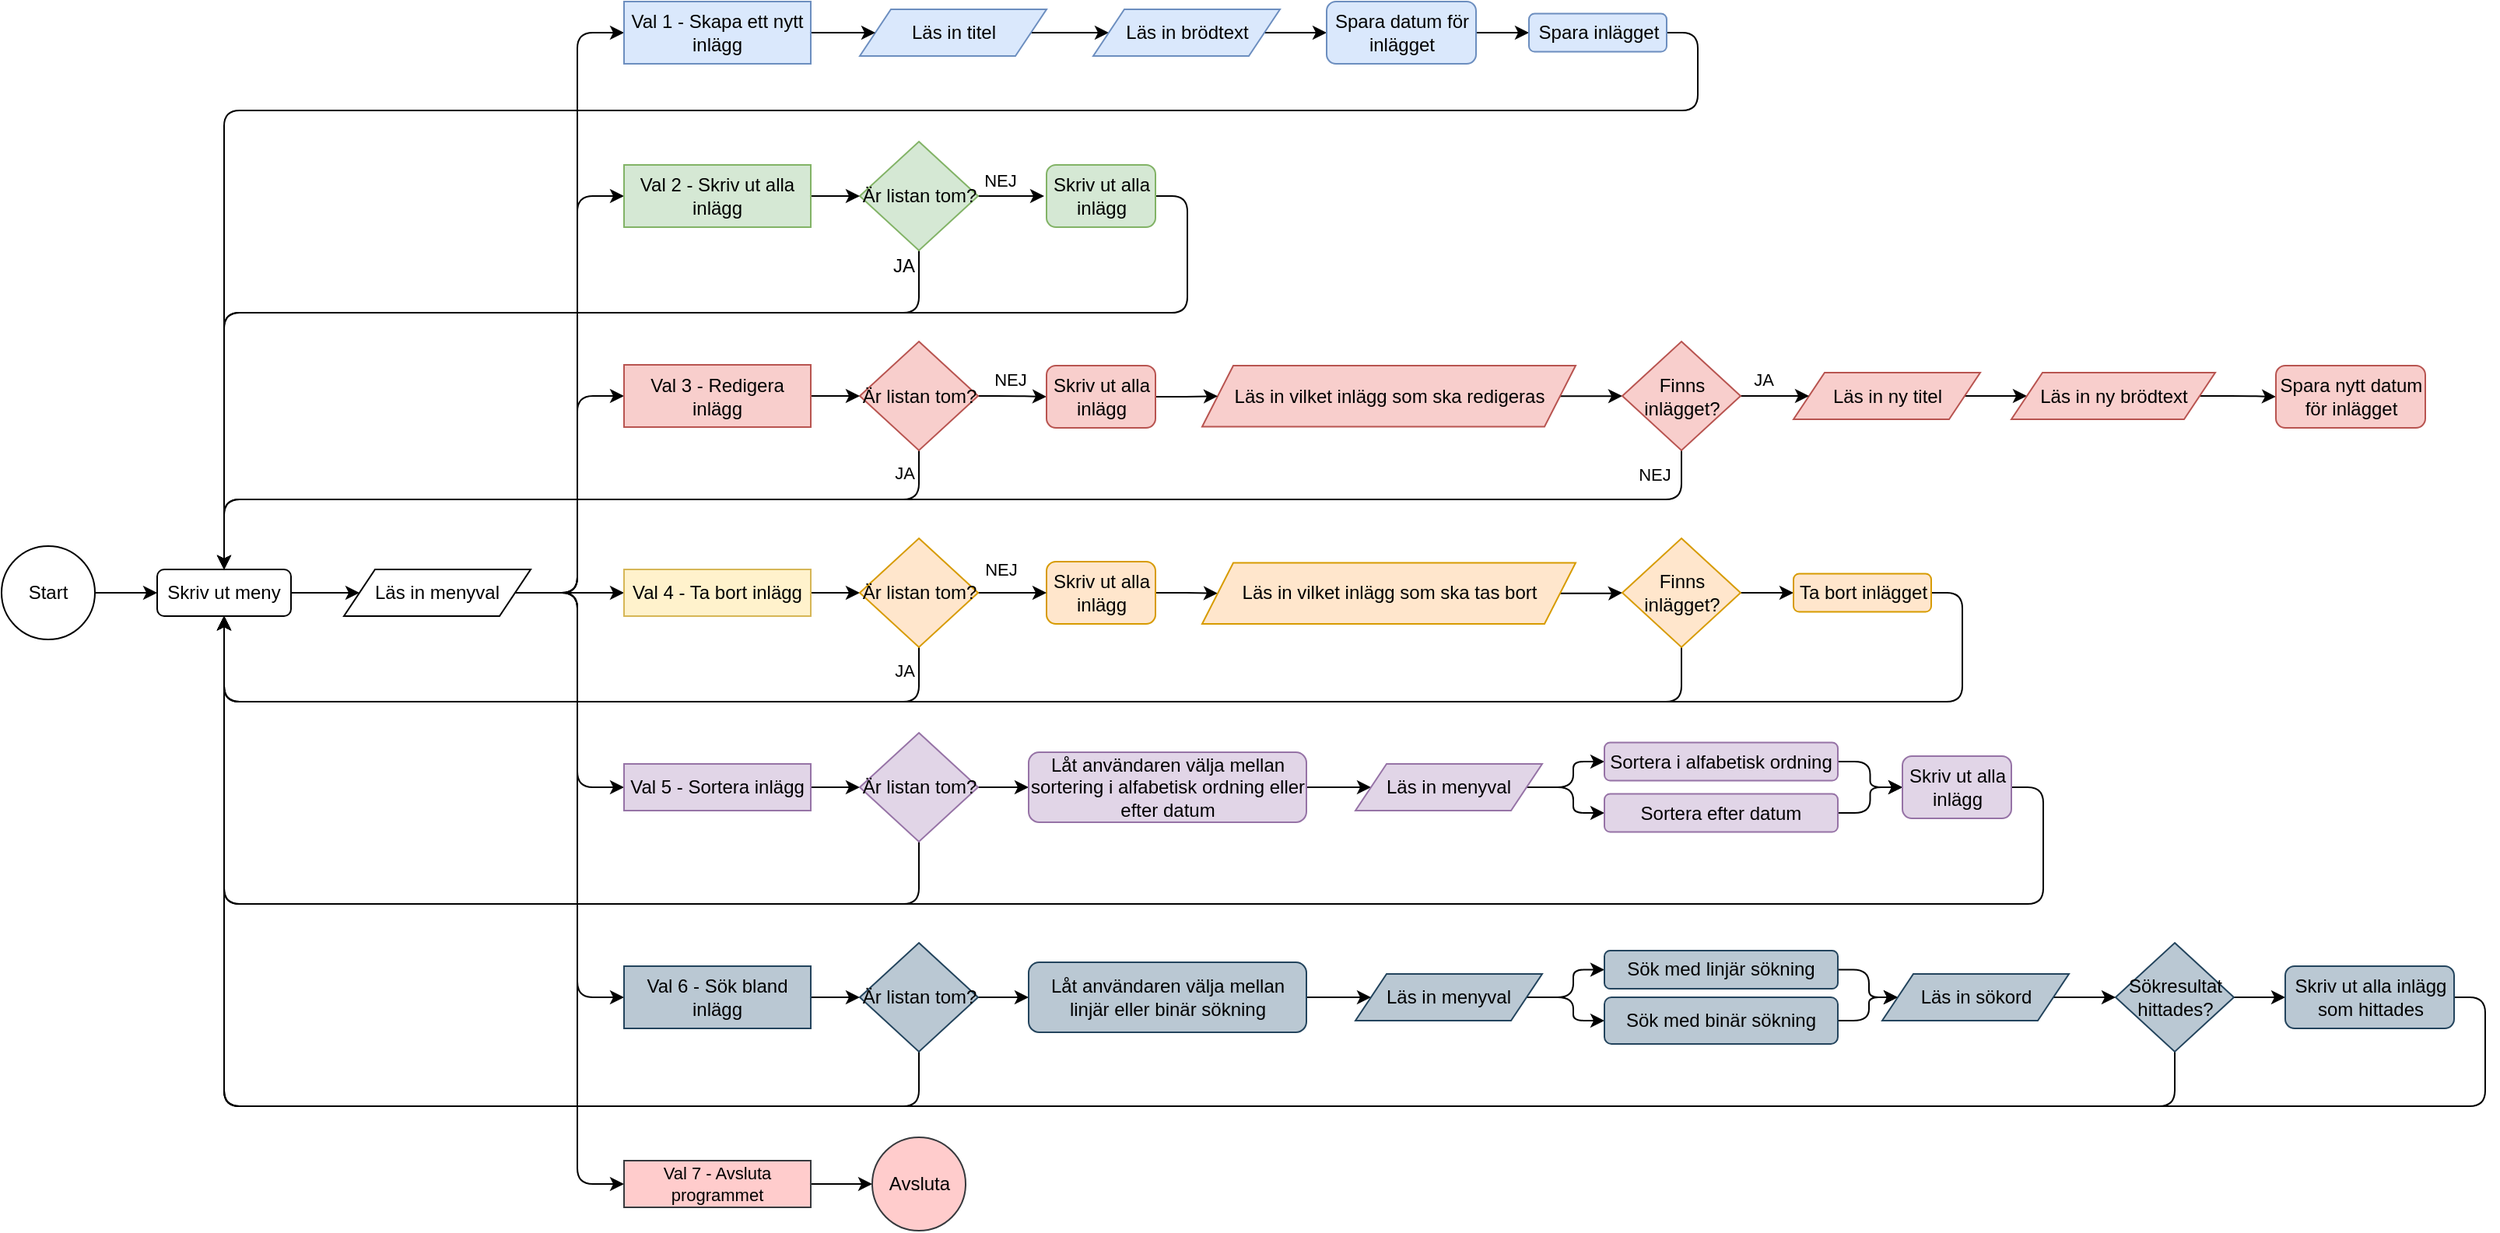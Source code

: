 <mxfile version="25.0.1">
  <diagram id="C5RBs43oDa-KdzZeNtuy" name="Page-1">
    <mxGraphModel dx="1567" dy="220" grid="1" gridSize="10" guides="1" tooltips="1" connect="1" arrows="1" fold="1" page="1" pageScale="1" pageWidth="1169" pageHeight="827" math="0" shadow="0">
      <root>
        <mxCell id="WIyWlLk6GJQsqaUBKTNV-0" />
        <mxCell id="WIyWlLk6GJQsqaUBKTNV-1" parent="WIyWlLk6GJQsqaUBKTNV-0" />
        <mxCell id="gozU1Z4TzMXtubI0LWsz-75" style="edgeStyle=orthogonalEdgeStyle;shape=connector;curved=0;rounded=1;orthogonalLoop=1;jettySize=auto;html=1;exitX=1;exitY=0.5;exitDx=0;exitDy=0;entryX=0;entryY=0.5;entryDx=0;entryDy=0;strokeColor=default;align=center;verticalAlign=middle;fontFamily=Helvetica;fontSize=11;fontColor=default;labelBackgroundColor=default;endArrow=classic;" edge="1" parent="WIyWlLk6GJQsqaUBKTNV-1" source="WIyWlLk6GJQsqaUBKTNV-3" target="gozU1Z4TzMXtubI0LWsz-2">
          <mxGeometry relative="1" as="geometry" />
        </mxCell>
        <mxCell id="WIyWlLk6GJQsqaUBKTNV-3" value="Skriv ut meny" style="rounded=1;whiteSpace=wrap;html=1;fontSize=12;glass=0;strokeWidth=1;shadow=0;" parent="WIyWlLk6GJQsqaUBKTNV-1" vertex="1">
          <mxGeometry x="-710" y="385" width="86" height="30" as="geometry" />
        </mxCell>
        <mxCell id="gozU1Z4TzMXtubI0LWsz-74" style="edgeStyle=orthogonalEdgeStyle;shape=connector;curved=0;rounded=1;orthogonalLoop=1;jettySize=auto;html=1;exitX=1;exitY=0.5;exitDx=0;exitDy=0;entryX=0;entryY=0.5;entryDx=0;entryDy=0;strokeColor=default;align=center;verticalAlign=middle;fontFamily=Helvetica;fontSize=11;fontColor=default;labelBackgroundColor=default;endArrow=classic;" edge="1" parent="WIyWlLk6GJQsqaUBKTNV-1" source="gozU1Z4TzMXtubI0LWsz-0" target="WIyWlLk6GJQsqaUBKTNV-3">
          <mxGeometry relative="1" as="geometry" />
        </mxCell>
        <mxCell id="gozU1Z4TzMXtubI0LWsz-0" value="Start" style="ellipse;whiteSpace=wrap;html=1;aspect=fixed;" vertex="1" parent="WIyWlLk6GJQsqaUBKTNV-1">
          <mxGeometry x="-810" y="370" width="60" height="60" as="geometry" />
        </mxCell>
        <mxCell id="gozU1Z4TzMXtubI0LWsz-177" style="edgeStyle=orthogonalEdgeStyle;shape=connector;curved=0;rounded=1;orthogonalLoop=1;jettySize=auto;html=1;exitX=1;exitY=0.5;exitDx=0;exitDy=0;entryX=0;entryY=0.5;entryDx=0;entryDy=0;strokeColor=default;align=center;verticalAlign=middle;fontFamily=Helvetica;fontSize=11;fontColor=default;labelBackgroundColor=default;endArrow=classic;" edge="1" parent="WIyWlLk6GJQsqaUBKTNV-1" source="gozU1Z4TzMXtubI0LWsz-2" target="gozU1Z4TzMXtubI0LWsz-118">
          <mxGeometry relative="1" as="geometry" />
        </mxCell>
        <mxCell id="gozU1Z4TzMXtubI0LWsz-178" style="edgeStyle=orthogonalEdgeStyle;shape=connector;curved=0;rounded=1;orthogonalLoop=1;jettySize=auto;html=1;exitX=1;exitY=0.5;exitDx=0;exitDy=0;entryX=0;entryY=0.5;entryDx=0;entryDy=0;strokeColor=default;align=center;verticalAlign=middle;fontFamily=Helvetica;fontSize=11;fontColor=default;labelBackgroundColor=default;endArrow=classic;" edge="1" parent="WIyWlLk6GJQsqaUBKTNV-1" source="gozU1Z4TzMXtubI0LWsz-2" target="gozU1Z4TzMXtubI0LWsz-123">
          <mxGeometry relative="1" as="geometry" />
        </mxCell>
        <mxCell id="gozU1Z4TzMXtubI0LWsz-179" style="edgeStyle=orthogonalEdgeStyle;shape=connector;curved=0;rounded=1;orthogonalLoop=1;jettySize=auto;html=1;exitX=1;exitY=0.5;exitDx=0;exitDy=0;entryX=0;entryY=0.5;entryDx=0;entryDy=0;strokeColor=default;align=center;verticalAlign=middle;fontFamily=Helvetica;fontSize=11;fontColor=default;labelBackgroundColor=default;endArrow=classic;" edge="1" parent="WIyWlLk6GJQsqaUBKTNV-1" source="gozU1Z4TzMXtubI0LWsz-2" target="gozU1Z4TzMXtubI0LWsz-128">
          <mxGeometry relative="1" as="geometry" />
        </mxCell>
        <mxCell id="gozU1Z4TzMXtubI0LWsz-180" style="edgeStyle=orthogonalEdgeStyle;shape=connector;curved=0;rounded=1;orthogonalLoop=1;jettySize=auto;html=1;exitX=1;exitY=0.5;exitDx=0;exitDy=0;entryX=0;entryY=0.5;entryDx=0;entryDy=0;strokeColor=default;align=center;verticalAlign=middle;fontFamily=Helvetica;fontSize=11;fontColor=default;labelBackgroundColor=default;endArrow=classic;" edge="1" parent="WIyWlLk6GJQsqaUBKTNV-1" source="gozU1Z4TzMXtubI0LWsz-2" target="gozU1Z4TzMXtubI0LWsz-147">
          <mxGeometry relative="1" as="geometry" />
        </mxCell>
        <mxCell id="gozU1Z4TzMXtubI0LWsz-181" style="edgeStyle=orthogonalEdgeStyle;shape=connector;curved=0;rounded=1;orthogonalLoop=1;jettySize=auto;html=1;exitX=1;exitY=0.5;exitDx=0;exitDy=0;entryX=0;entryY=0.5;entryDx=0;entryDy=0;strokeColor=default;align=center;verticalAlign=middle;fontFamily=Helvetica;fontSize=11;fontColor=default;labelBackgroundColor=default;endArrow=classic;" edge="1" parent="WIyWlLk6GJQsqaUBKTNV-1" source="gozU1Z4TzMXtubI0LWsz-2" target="gozU1Z4TzMXtubI0LWsz-157">
          <mxGeometry relative="1" as="geometry" />
        </mxCell>
        <mxCell id="gozU1Z4TzMXtubI0LWsz-182" style="edgeStyle=orthogonalEdgeStyle;shape=connector;curved=0;rounded=1;orthogonalLoop=1;jettySize=auto;html=1;exitX=1;exitY=0.5;exitDx=0;exitDy=0;entryX=0;entryY=0.5;entryDx=0;entryDy=0;strokeColor=default;align=center;verticalAlign=middle;fontFamily=Helvetica;fontSize=11;fontColor=default;labelBackgroundColor=default;endArrow=classic;" edge="1" parent="WIyWlLk6GJQsqaUBKTNV-1" source="gozU1Z4TzMXtubI0LWsz-2" target="gozU1Z4TzMXtubI0LWsz-164">
          <mxGeometry relative="1" as="geometry" />
        </mxCell>
        <mxCell id="gozU1Z4TzMXtubI0LWsz-183" style="edgeStyle=orthogonalEdgeStyle;shape=connector;curved=0;rounded=1;orthogonalLoop=1;jettySize=auto;html=1;exitX=1;exitY=0.5;exitDx=0;exitDy=0;entryX=0;entryY=0.5;entryDx=0;entryDy=0;strokeColor=default;align=center;verticalAlign=middle;fontFamily=Helvetica;fontSize=11;fontColor=default;labelBackgroundColor=default;endArrow=classic;" edge="1" parent="WIyWlLk6GJQsqaUBKTNV-1" source="gozU1Z4TzMXtubI0LWsz-2" target="gozU1Z4TzMXtubI0LWsz-175">
          <mxGeometry relative="1" as="geometry" />
        </mxCell>
        <mxCell id="gozU1Z4TzMXtubI0LWsz-2" value="Läs in menyval" style="shape=parallelogram;perimeter=parallelogramPerimeter;whiteSpace=wrap;html=1;fixedSize=1;" vertex="1" parent="WIyWlLk6GJQsqaUBKTNV-1">
          <mxGeometry x="-590" y="385" width="120" height="30" as="geometry" />
        </mxCell>
        <mxCell id="gozU1Z4TzMXtubI0LWsz-194" style="edgeStyle=orthogonalEdgeStyle;shape=connector;curved=0;rounded=1;orthogonalLoop=1;jettySize=auto;html=1;exitX=1;exitY=0.5;exitDx=0;exitDy=0;entryX=0.5;entryY=0;entryDx=0;entryDy=0;strokeColor=default;align=center;verticalAlign=middle;fontFamily=Helvetica;fontSize=11;fontColor=default;labelBackgroundColor=default;endArrow=classic;" edge="1" parent="WIyWlLk6GJQsqaUBKTNV-1" source="gozU1Z4TzMXtubI0LWsz-46" target="WIyWlLk6GJQsqaUBKTNV-3">
          <mxGeometry relative="1" as="geometry">
            <Array as="points">
              <mxPoint x="-48" y="145" />
              <mxPoint x="-48" y="220" />
              <mxPoint x="-667" y="220" />
            </Array>
          </mxGeometry>
        </mxCell>
        <mxCell id="gozU1Z4TzMXtubI0LWsz-46" value="Skriv ut alla inlägg" style="rounded=1;whiteSpace=wrap;html=1;fillColor=#d5e8d4;strokeColor=#82b366;" vertex="1" parent="WIyWlLk6GJQsqaUBKTNV-1">
          <mxGeometry x="-138.5" y="125" width="70" height="40" as="geometry" />
        </mxCell>
        <mxCell id="gozU1Z4TzMXtubI0LWsz-191" style="edgeStyle=orthogonalEdgeStyle;shape=connector;curved=0;rounded=1;orthogonalLoop=1;jettySize=auto;html=1;exitX=0.5;exitY=0;exitDx=0;exitDy=0;entryX=0.5;entryY=0;entryDx=0;entryDy=0;strokeColor=default;align=center;verticalAlign=middle;fontFamily=Helvetica;fontSize=11;fontColor=default;labelBackgroundColor=default;endArrow=classic;" edge="1" parent="WIyWlLk6GJQsqaUBKTNV-1" source="gozU1Z4TzMXtubI0LWsz-66" target="WIyWlLk6GJQsqaUBKTNV-3">
          <mxGeometry relative="1" as="geometry">
            <Array as="points">
              <mxPoint x="-220" y="220" />
              <mxPoint x="-667" y="220" />
            </Array>
          </mxGeometry>
        </mxCell>
        <mxCell id="gozU1Z4TzMXtubI0LWsz-193" style="edgeStyle=orthogonalEdgeStyle;shape=connector;curved=0;rounded=1;orthogonalLoop=1;jettySize=auto;html=1;exitX=1;exitY=0.5;exitDx=0;exitDy=0;strokeColor=default;align=center;verticalAlign=middle;fontFamily=Helvetica;fontSize=11;fontColor=default;labelBackgroundColor=default;endArrow=classic;" edge="1" parent="WIyWlLk6GJQsqaUBKTNV-1" source="gozU1Z4TzMXtubI0LWsz-66">
          <mxGeometry relative="1" as="geometry">
            <mxPoint x="-140" y="145" as="targetPoint" />
          </mxGeometry>
        </mxCell>
        <mxCell id="gozU1Z4TzMXtubI0LWsz-66" value="Är listan tom?" style="rhombus;whiteSpace=wrap;html=1;fillColor=#d5e8d4;strokeColor=#82b366;" vertex="1" parent="WIyWlLk6GJQsqaUBKTNV-1">
          <mxGeometry x="-258.5" y="110" width="76" height="70" as="geometry" />
        </mxCell>
        <mxCell id="gozU1Z4TzMXtubI0LWsz-185" style="edgeStyle=orthogonalEdgeStyle;shape=connector;curved=0;rounded=1;orthogonalLoop=1;jettySize=auto;html=1;exitX=1;exitY=0.5;exitDx=0;exitDy=0;entryX=0;entryY=0.5;entryDx=0;entryDy=0;strokeColor=default;align=center;verticalAlign=middle;fontFamily=Helvetica;fontSize=11;fontColor=default;labelBackgroundColor=default;endArrow=classic;" edge="1" parent="WIyWlLk6GJQsqaUBKTNV-1" source="gozU1Z4TzMXtubI0LWsz-90" target="gozU1Z4TzMXtubI0LWsz-92">
          <mxGeometry relative="1" as="geometry" />
        </mxCell>
        <mxCell id="gozU1Z4TzMXtubI0LWsz-90" value="Läs in titel" style="shape=parallelogram;perimeter=parallelogramPerimeter;whiteSpace=wrap;html=1;fixedSize=1;fillColor=#dae8fc;strokeColor=#6c8ebf;" vertex="1" parent="WIyWlLk6GJQsqaUBKTNV-1">
          <mxGeometry x="-258.5" y="25" width="120" height="30" as="geometry" />
        </mxCell>
        <mxCell id="gozU1Z4TzMXtubI0LWsz-187" style="edgeStyle=orthogonalEdgeStyle;shape=connector;curved=0;rounded=1;orthogonalLoop=1;jettySize=auto;html=1;exitX=1;exitY=0.5;exitDx=0;exitDy=0;entryX=0;entryY=0.5;entryDx=0;entryDy=0;strokeColor=default;align=center;verticalAlign=middle;fontFamily=Helvetica;fontSize=11;fontColor=default;labelBackgroundColor=default;endArrow=classic;" edge="1" parent="WIyWlLk6GJQsqaUBKTNV-1" source="gozU1Z4TzMXtubI0LWsz-92" target="gozU1Z4TzMXtubI0LWsz-94">
          <mxGeometry relative="1" as="geometry" />
        </mxCell>
        <mxCell id="gozU1Z4TzMXtubI0LWsz-92" value="Läs in brödtext" style="shape=parallelogram;perimeter=parallelogramPerimeter;whiteSpace=wrap;html=1;fixedSize=1;fillColor=#dae8fc;strokeColor=#6c8ebf;" vertex="1" parent="WIyWlLk6GJQsqaUBKTNV-1">
          <mxGeometry x="-108.5" y="25" width="120" height="30" as="geometry" />
        </mxCell>
        <mxCell id="gozU1Z4TzMXtubI0LWsz-188" style="edgeStyle=orthogonalEdgeStyle;shape=connector;curved=0;rounded=1;orthogonalLoop=1;jettySize=auto;html=1;exitX=1;exitY=0.5;exitDx=0;exitDy=0;entryX=0;entryY=0.5;entryDx=0;entryDy=0;strokeColor=default;align=center;verticalAlign=middle;fontFamily=Helvetica;fontSize=11;fontColor=default;labelBackgroundColor=default;endArrow=classic;" edge="1" parent="WIyWlLk6GJQsqaUBKTNV-1" source="gozU1Z4TzMXtubI0LWsz-94" target="gozU1Z4TzMXtubI0LWsz-95">
          <mxGeometry relative="1" as="geometry" />
        </mxCell>
        <mxCell id="gozU1Z4TzMXtubI0LWsz-94" value="Spara datum för inlägget" style="rounded=1;whiteSpace=wrap;html=1;fillColor=#dae8fc;strokeColor=#6c8ebf;" vertex="1" parent="WIyWlLk6GJQsqaUBKTNV-1">
          <mxGeometry x="41.5" y="20" width="96" height="40" as="geometry" />
        </mxCell>
        <mxCell id="gozU1Z4TzMXtubI0LWsz-189" style="edgeStyle=orthogonalEdgeStyle;shape=connector;curved=0;rounded=1;orthogonalLoop=1;jettySize=auto;html=1;exitX=1;exitY=0.5;exitDx=0;exitDy=0;entryX=0.5;entryY=0;entryDx=0;entryDy=0;strokeColor=default;align=center;verticalAlign=middle;fontFamily=Helvetica;fontSize=11;fontColor=default;labelBackgroundColor=default;endArrow=classic;" edge="1" parent="WIyWlLk6GJQsqaUBKTNV-1" source="gozU1Z4TzMXtubI0LWsz-95" target="WIyWlLk6GJQsqaUBKTNV-3">
          <mxGeometry relative="1" as="geometry">
            <Array as="points">
              <mxPoint x="280" y="40" />
              <mxPoint x="280" y="90" />
              <mxPoint x="-667" y="90" />
            </Array>
          </mxGeometry>
        </mxCell>
        <mxCell id="gozU1Z4TzMXtubI0LWsz-95" value="Spara inlägget" style="rounded=1;whiteSpace=wrap;html=1;fillColor=#dae8fc;strokeColor=#6c8ebf;" vertex="1" parent="WIyWlLk6GJQsqaUBKTNV-1">
          <mxGeometry x="171.5" y="27.75" width="88.5" height="24.5" as="geometry" />
        </mxCell>
        <mxCell id="gozU1Z4TzMXtubI0LWsz-102" value="&lt;font style=&quot;font-size: 12px;&quot;&gt;JA&lt;/font&gt;" style="text;html=1;align=center;verticalAlign=middle;whiteSpace=wrap;rounded=0;fontFamily=Helvetica;fontSize=11;fontColor=default;labelBackgroundColor=default;" vertex="1" parent="WIyWlLk6GJQsqaUBKTNV-1">
          <mxGeometry x="-260" y="170" width="60" height="40" as="geometry" />
        </mxCell>
        <mxCell id="gozU1Z4TzMXtubI0LWsz-103" value="NEJ" style="text;html=1;align=center;verticalAlign=middle;whiteSpace=wrap;rounded=0;fontFamily=Helvetica;fontSize=11;fontColor=default;labelBackgroundColor=default;" vertex="1" parent="WIyWlLk6GJQsqaUBKTNV-1">
          <mxGeometry x="-198.5" y="125" width="60" height="20" as="geometry" />
        </mxCell>
        <mxCell id="gozU1Z4TzMXtubI0LWsz-196" style="edgeStyle=orthogonalEdgeStyle;shape=connector;curved=0;rounded=1;orthogonalLoop=1;jettySize=auto;html=1;exitX=0.5;exitY=1;exitDx=0;exitDy=0;entryX=0.5;entryY=0;entryDx=0;entryDy=0;strokeColor=default;align=center;verticalAlign=middle;fontFamily=Helvetica;fontSize=11;fontColor=default;labelBackgroundColor=default;endArrow=classic;" edge="1" parent="WIyWlLk6GJQsqaUBKTNV-1" source="gozU1Z4TzMXtubI0LWsz-106" target="WIyWlLk6GJQsqaUBKTNV-3">
          <mxGeometry relative="1" as="geometry">
            <Array as="points">
              <mxPoint x="-220" y="340" />
              <mxPoint x="-667" y="340" />
            </Array>
          </mxGeometry>
        </mxCell>
        <mxCell id="gozU1Z4TzMXtubI0LWsz-197" style="edgeStyle=orthogonalEdgeStyle;shape=connector;curved=0;rounded=1;orthogonalLoop=1;jettySize=auto;html=1;exitX=1;exitY=0.5;exitDx=0;exitDy=0;entryX=0;entryY=0.5;entryDx=0;entryDy=0;strokeColor=default;align=center;verticalAlign=middle;fontFamily=Helvetica;fontSize=11;fontColor=default;labelBackgroundColor=default;endArrow=classic;" edge="1" parent="WIyWlLk6GJQsqaUBKTNV-1" source="gozU1Z4TzMXtubI0LWsz-106" target="gozU1Z4TzMXtubI0LWsz-151">
          <mxGeometry relative="1" as="geometry" />
        </mxCell>
        <mxCell id="gozU1Z4TzMXtubI0LWsz-106" value="Är listan tom?" style="rhombus;whiteSpace=wrap;html=1;fillColor=#f8cecc;strokeColor=#b85450;" vertex="1" parent="WIyWlLk6GJQsqaUBKTNV-1">
          <mxGeometry x="-258.5" y="238.5" width="76" height="70" as="geometry" />
        </mxCell>
        <mxCell id="gozU1Z4TzMXtubI0LWsz-184" style="edgeStyle=orthogonalEdgeStyle;shape=connector;curved=0;rounded=1;orthogonalLoop=1;jettySize=auto;html=1;exitX=1;exitY=0.5;exitDx=0;exitDy=0;entryX=0;entryY=0.5;entryDx=0;entryDy=0;strokeColor=default;align=center;verticalAlign=middle;fontFamily=Helvetica;fontSize=11;fontColor=default;labelBackgroundColor=default;endArrow=classic;" edge="1" parent="WIyWlLk6GJQsqaUBKTNV-1" source="gozU1Z4TzMXtubI0LWsz-118" target="gozU1Z4TzMXtubI0LWsz-90">
          <mxGeometry relative="1" as="geometry" />
        </mxCell>
        <mxCell id="gozU1Z4TzMXtubI0LWsz-118" value="&lt;div&gt;&lt;font style=&quot;font-size: 12px;&quot;&gt;Val 1 - Skapa ett nytt inlägg&lt;/font&gt;&lt;br&gt;&lt;/div&gt;" style="rounded=0;whiteSpace=wrap;html=1;fontFamily=Helvetica;fontSize=11;labelBackgroundColor=none;fillColor=#dae8fc;strokeColor=#6c8ebf;" vertex="1" parent="WIyWlLk6GJQsqaUBKTNV-1">
          <mxGeometry x="-410" y="20" width="120" height="40" as="geometry" />
        </mxCell>
        <mxCell id="gozU1Z4TzMXtubI0LWsz-190" style="edgeStyle=orthogonalEdgeStyle;shape=connector;curved=0;rounded=1;orthogonalLoop=1;jettySize=auto;html=1;exitX=1;exitY=0.5;exitDx=0;exitDy=0;entryX=0;entryY=0.5;entryDx=0;entryDy=0;strokeColor=default;align=center;verticalAlign=middle;fontFamily=Helvetica;fontSize=11;fontColor=default;labelBackgroundColor=default;endArrow=classic;" edge="1" parent="WIyWlLk6GJQsqaUBKTNV-1" source="gozU1Z4TzMXtubI0LWsz-123" target="gozU1Z4TzMXtubI0LWsz-66">
          <mxGeometry relative="1" as="geometry" />
        </mxCell>
        <mxCell id="gozU1Z4TzMXtubI0LWsz-123" value="&lt;font style=&quot;font-size: 12px;&quot;&gt;Val 2 - Skriv ut alla inlägg&lt;/font&gt;" style="rounded=0;whiteSpace=wrap;html=1;fontFamily=Helvetica;fontSize=11;labelBackgroundColor=none;fillColor=#d5e8d4;strokeColor=#82b366;" vertex="1" parent="WIyWlLk6GJQsqaUBKTNV-1">
          <mxGeometry x="-410" y="125" width="120" height="40" as="geometry" />
        </mxCell>
        <mxCell id="gozU1Z4TzMXtubI0LWsz-195" style="edgeStyle=orthogonalEdgeStyle;shape=connector;curved=0;rounded=1;orthogonalLoop=1;jettySize=auto;html=1;exitX=1;exitY=0.5;exitDx=0;exitDy=0;entryX=0;entryY=0.5;entryDx=0;entryDy=0;strokeColor=default;align=center;verticalAlign=middle;fontFamily=Helvetica;fontSize=11;fontColor=default;labelBackgroundColor=default;endArrow=classic;" edge="1" parent="WIyWlLk6GJQsqaUBKTNV-1" source="gozU1Z4TzMXtubI0LWsz-128" target="gozU1Z4TzMXtubI0LWsz-106">
          <mxGeometry relative="1" as="geometry" />
        </mxCell>
        <mxCell id="gozU1Z4TzMXtubI0LWsz-128" value="&lt;font style=&quot;font-size: 12px;&quot;&gt;Val 3 - Redigera inlägg&lt;br&gt;&lt;/font&gt;" style="rounded=0;whiteSpace=wrap;html=1;fontFamily=Helvetica;fontSize=11;labelBackgroundColor=none;fillColor=#f8cecc;strokeColor=#b85450;" vertex="1" parent="WIyWlLk6GJQsqaUBKTNV-1">
          <mxGeometry x="-410" y="253.5" width="120" height="40" as="geometry" />
        </mxCell>
        <mxCell id="gozU1Z4TzMXtubI0LWsz-199" style="edgeStyle=orthogonalEdgeStyle;shape=connector;curved=0;rounded=1;orthogonalLoop=1;jettySize=auto;html=1;exitX=1;exitY=0.5;exitDx=0;exitDy=0;entryX=0;entryY=0.5;entryDx=0;entryDy=0;strokeColor=default;align=center;verticalAlign=middle;fontFamily=Helvetica;fontSize=11;fontColor=default;labelBackgroundColor=default;endArrow=classic;" edge="1" parent="WIyWlLk6GJQsqaUBKTNV-1" source="gozU1Z4TzMXtubI0LWsz-134" target="gozU1Z4TzMXtubI0LWsz-154">
          <mxGeometry relative="1" as="geometry" />
        </mxCell>
        <mxCell id="gozU1Z4TzMXtubI0LWsz-134" value="Läs in vilket inlägg som ska redigeras" style="shape=parallelogram;perimeter=parallelogramPerimeter;whiteSpace=wrap;html=1;fixedSize=1;fillColor=#f8cecc;strokeColor=#b85450;" vertex="1" parent="WIyWlLk6GJQsqaUBKTNV-1">
          <mxGeometry x="-38.5" y="254" width="240" height="39.25" as="geometry" />
        </mxCell>
        <mxCell id="gozU1Z4TzMXtubI0LWsz-201" style="edgeStyle=orthogonalEdgeStyle;shape=connector;curved=0;rounded=1;orthogonalLoop=1;jettySize=auto;html=1;exitX=1;exitY=0.5;exitDx=0;exitDy=0;entryX=0;entryY=0.5;entryDx=0;entryDy=0;strokeColor=default;align=center;verticalAlign=middle;fontFamily=Helvetica;fontSize=11;fontColor=default;labelBackgroundColor=default;endArrow=classic;" edge="1" parent="WIyWlLk6GJQsqaUBKTNV-1" source="gozU1Z4TzMXtubI0LWsz-135" target="gozU1Z4TzMXtubI0LWsz-137">
          <mxGeometry relative="1" as="geometry" />
        </mxCell>
        <mxCell id="gozU1Z4TzMXtubI0LWsz-135" value="Läs in ny titel" style="shape=parallelogram;perimeter=parallelogramPerimeter;whiteSpace=wrap;html=1;fixedSize=1;fillColor=#f8cecc;strokeColor=#b85450;" vertex="1" parent="WIyWlLk6GJQsqaUBKTNV-1">
          <mxGeometry x="341.5" y="258.5" width="120" height="30" as="geometry" />
        </mxCell>
        <mxCell id="gozU1Z4TzMXtubI0LWsz-202" style="edgeStyle=orthogonalEdgeStyle;shape=connector;curved=0;rounded=1;orthogonalLoop=1;jettySize=auto;html=1;exitX=1;exitY=0.5;exitDx=0;exitDy=0;entryX=0;entryY=0.5;entryDx=0;entryDy=0;strokeColor=default;align=center;verticalAlign=middle;fontFamily=Helvetica;fontSize=11;fontColor=default;labelBackgroundColor=default;endArrow=classic;" edge="1" parent="WIyWlLk6GJQsqaUBKTNV-1" source="gozU1Z4TzMXtubI0LWsz-137" target="gozU1Z4TzMXtubI0LWsz-142">
          <mxGeometry relative="1" as="geometry" />
        </mxCell>
        <mxCell id="gozU1Z4TzMXtubI0LWsz-137" value="Läs in ny brödtext" style="shape=parallelogram;perimeter=parallelogramPerimeter;whiteSpace=wrap;html=1;fixedSize=1;fillColor=#f8cecc;strokeColor=#b85450;" vertex="1" parent="WIyWlLk6GJQsqaUBKTNV-1">
          <mxGeometry x="481.5" y="258.5" width="131" height="30" as="geometry" />
        </mxCell>
        <mxCell id="gozU1Z4TzMXtubI0LWsz-207" style="edgeStyle=orthogonalEdgeStyle;shape=connector;curved=0;rounded=1;orthogonalLoop=1;jettySize=auto;html=1;exitX=1;exitY=0.5;exitDx=0;exitDy=0;entryX=0;entryY=0.5;entryDx=0;entryDy=0;strokeColor=default;align=center;verticalAlign=middle;fontFamily=Helvetica;fontSize=11;fontColor=default;labelBackgroundColor=default;endArrow=classic;" edge="1" parent="WIyWlLk6GJQsqaUBKTNV-1" source="gozU1Z4TzMXtubI0LWsz-139" target="gozU1Z4TzMXtubI0LWsz-152">
          <mxGeometry relative="1" as="geometry" />
        </mxCell>
        <mxCell id="gozU1Z4TzMXtubI0LWsz-139" value="Skriv ut alla inlägg" style="rounded=1;whiteSpace=wrap;html=1;fillColor=#ffe6cc;strokeColor=#d79b00;" vertex="1" parent="WIyWlLk6GJQsqaUBKTNV-1">
          <mxGeometry x="-138.5" y="380" width="70" height="40" as="geometry" />
        </mxCell>
        <mxCell id="gozU1Z4TzMXtubI0LWsz-142" value="Spara nytt datum för inlägget" style="rounded=1;whiteSpace=wrap;html=1;fillColor=#f8cecc;strokeColor=#b85450;" vertex="1" parent="WIyWlLk6GJQsqaUBKTNV-1">
          <mxGeometry x="651.5" y="254" width="96" height="40" as="geometry" />
        </mxCell>
        <mxCell id="gozU1Z4TzMXtubI0LWsz-204" style="edgeStyle=orthogonalEdgeStyle;shape=connector;curved=0;rounded=1;orthogonalLoop=1;jettySize=auto;html=1;exitX=1;exitY=0.5;exitDx=0;exitDy=0;entryX=0;entryY=0.5;entryDx=0;entryDy=0;strokeColor=default;align=center;verticalAlign=middle;fontFamily=Helvetica;fontSize=11;fontColor=default;labelBackgroundColor=default;endArrow=classic;" edge="1" parent="WIyWlLk6GJQsqaUBKTNV-1" source="gozU1Z4TzMXtubI0LWsz-147" target="gozU1Z4TzMXtubI0LWsz-150">
          <mxGeometry relative="1" as="geometry" />
        </mxCell>
        <mxCell id="gozU1Z4TzMXtubI0LWsz-147" value="&lt;font style=&quot;font-size: 12px;&quot;&gt;Val 4 - Ta bort inlägg&lt;br&gt;&lt;/font&gt;" style="rounded=0;whiteSpace=wrap;html=1;fontFamily=Helvetica;fontSize=11;labelBackgroundColor=none;fillColor=#fff2cc;strokeColor=#d6b656;" vertex="1" parent="WIyWlLk6GJQsqaUBKTNV-1">
          <mxGeometry x="-410" y="385" width="120" height="30" as="geometry" />
        </mxCell>
        <mxCell id="gozU1Z4TzMXtubI0LWsz-206" style="edgeStyle=orthogonalEdgeStyle;shape=connector;curved=0;rounded=1;orthogonalLoop=1;jettySize=auto;html=1;exitX=1;exitY=0.5;exitDx=0;exitDy=0;entryX=0;entryY=0.5;entryDx=0;entryDy=0;strokeColor=default;align=center;verticalAlign=middle;fontFamily=Helvetica;fontSize=11;fontColor=default;labelBackgroundColor=default;endArrow=classic;" edge="1" parent="WIyWlLk6GJQsqaUBKTNV-1" source="gozU1Z4TzMXtubI0LWsz-150" target="gozU1Z4TzMXtubI0LWsz-139">
          <mxGeometry relative="1" as="geometry" />
        </mxCell>
        <mxCell id="gozU1Z4TzMXtubI0LWsz-212" style="edgeStyle=orthogonalEdgeStyle;shape=connector;curved=0;rounded=1;orthogonalLoop=1;jettySize=auto;html=1;exitX=0.5;exitY=1;exitDx=0;exitDy=0;entryX=0.5;entryY=1;entryDx=0;entryDy=0;strokeColor=default;align=center;verticalAlign=middle;fontFamily=Helvetica;fontSize=11;fontColor=default;labelBackgroundColor=default;endArrow=classic;" edge="1" parent="WIyWlLk6GJQsqaUBKTNV-1" source="gozU1Z4TzMXtubI0LWsz-150" target="WIyWlLk6GJQsqaUBKTNV-3">
          <mxGeometry relative="1" as="geometry">
            <Array as="points">
              <mxPoint x="-220" y="470" />
              <mxPoint x="-667" y="470" />
            </Array>
          </mxGeometry>
        </mxCell>
        <mxCell id="gozU1Z4TzMXtubI0LWsz-150" value="Är listan tom?" style="rhombus;whiteSpace=wrap;html=1;fillColor=#ffe6cc;strokeColor=#d79b00;" vertex="1" parent="WIyWlLk6GJQsqaUBKTNV-1">
          <mxGeometry x="-258.5" y="365" width="76" height="70" as="geometry" />
        </mxCell>
        <mxCell id="gozU1Z4TzMXtubI0LWsz-198" style="edgeStyle=orthogonalEdgeStyle;shape=connector;curved=0;rounded=1;orthogonalLoop=1;jettySize=auto;html=1;exitX=1;exitY=0.5;exitDx=0;exitDy=0;entryX=0;entryY=0.5;entryDx=0;entryDy=0;strokeColor=default;align=center;verticalAlign=middle;fontFamily=Helvetica;fontSize=11;fontColor=default;labelBackgroundColor=default;endArrow=classic;" edge="1" parent="WIyWlLk6GJQsqaUBKTNV-1" source="gozU1Z4TzMXtubI0LWsz-151" target="gozU1Z4TzMXtubI0LWsz-134">
          <mxGeometry relative="1" as="geometry" />
        </mxCell>
        <mxCell id="gozU1Z4TzMXtubI0LWsz-151" value="Skriv ut alla inlägg" style="rounded=1;whiteSpace=wrap;html=1;fillColor=#f8cecc;strokeColor=#b85450;" vertex="1" parent="WIyWlLk6GJQsqaUBKTNV-1">
          <mxGeometry x="-138.5" y="254" width="70" height="40" as="geometry" />
        </mxCell>
        <mxCell id="gozU1Z4TzMXtubI0LWsz-208" style="edgeStyle=orthogonalEdgeStyle;shape=connector;curved=0;rounded=1;orthogonalLoop=1;jettySize=auto;html=1;exitX=1;exitY=0.5;exitDx=0;exitDy=0;entryX=0;entryY=0.5;entryDx=0;entryDy=0;strokeColor=default;align=center;verticalAlign=middle;fontFamily=Helvetica;fontSize=11;fontColor=default;labelBackgroundColor=default;endArrow=classic;" edge="1" parent="WIyWlLk6GJQsqaUBKTNV-1" source="gozU1Z4TzMXtubI0LWsz-152" target="gozU1Z4TzMXtubI0LWsz-153">
          <mxGeometry relative="1" as="geometry" />
        </mxCell>
        <mxCell id="gozU1Z4TzMXtubI0LWsz-152" value="Läs in vilket inlägg som ska tas bort" style="shape=parallelogram;perimeter=parallelogramPerimeter;whiteSpace=wrap;html=1;fixedSize=1;fillColor=#ffe6cc;strokeColor=#d79b00;" vertex="1" parent="WIyWlLk6GJQsqaUBKTNV-1">
          <mxGeometry x="-38.5" y="380.75" width="240" height="39.25" as="geometry" />
        </mxCell>
        <mxCell id="gozU1Z4TzMXtubI0LWsz-209" style="edgeStyle=orthogonalEdgeStyle;shape=connector;curved=0;rounded=1;orthogonalLoop=1;jettySize=auto;html=1;exitX=1;exitY=0.5;exitDx=0;exitDy=0;strokeColor=default;align=center;verticalAlign=middle;fontFamily=Helvetica;fontSize=11;fontColor=default;labelBackgroundColor=default;endArrow=classic;" edge="1" parent="WIyWlLk6GJQsqaUBKTNV-1" source="gozU1Z4TzMXtubI0LWsz-153" target="gozU1Z4TzMXtubI0LWsz-156">
          <mxGeometry relative="1" as="geometry" />
        </mxCell>
        <mxCell id="gozU1Z4TzMXtubI0LWsz-213" style="edgeStyle=orthogonalEdgeStyle;shape=connector;curved=0;rounded=1;orthogonalLoop=1;jettySize=auto;html=1;exitX=0.5;exitY=1;exitDx=0;exitDy=0;entryX=0.5;entryY=1;entryDx=0;entryDy=0;strokeColor=default;align=center;verticalAlign=middle;fontFamily=Helvetica;fontSize=11;fontColor=default;labelBackgroundColor=default;endArrow=classic;" edge="1" parent="WIyWlLk6GJQsqaUBKTNV-1" source="gozU1Z4TzMXtubI0LWsz-153" target="WIyWlLk6GJQsqaUBKTNV-3">
          <mxGeometry relative="1" as="geometry">
            <Array as="points">
              <mxPoint x="270" y="470" />
              <mxPoint x="-667" y="470" />
            </Array>
          </mxGeometry>
        </mxCell>
        <mxCell id="gozU1Z4TzMXtubI0LWsz-153" value="Finns inlägget?" style="rhombus;whiteSpace=wrap;html=1;fillColor=#ffe6cc;strokeColor=#d79b00;" vertex="1" parent="WIyWlLk6GJQsqaUBKTNV-1">
          <mxGeometry x="231.5" y="365" width="76" height="70" as="geometry" />
        </mxCell>
        <mxCell id="gozU1Z4TzMXtubI0LWsz-200" style="edgeStyle=orthogonalEdgeStyle;shape=connector;curved=0;rounded=1;orthogonalLoop=1;jettySize=auto;html=1;exitX=1;exitY=0.5;exitDx=0;exitDy=0;entryX=0;entryY=0.5;entryDx=0;entryDy=0;strokeColor=default;align=center;verticalAlign=middle;fontFamily=Helvetica;fontSize=11;fontColor=default;labelBackgroundColor=default;endArrow=classic;" edge="1" parent="WIyWlLk6GJQsqaUBKTNV-1" source="gozU1Z4TzMXtubI0LWsz-154" target="gozU1Z4TzMXtubI0LWsz-135">
          <mxGeometry relative="1" as="geometry" />
        </mxCell>
        <mxCell id="gozU1Z4TzMXtubI0LWsz-203" style="edgeStyle=orthogonalEdgeStyle;shape=connector;curved=0;rounded=1;orthogonalLoop=1;jettySize=auto;html=1;exitX=0.5;exitY=1;exitDx=0;exitDy=0;strokeColor=default;align=center;verticalAlign=middle;fontFamily=Helvetica;fontSize=11;fontColor=default;labelBackgroundColor=default;endArrow=classic;" edge="1" parent="WIyWlLk6GJQsqaUBKTNV-1" source="gozU1Z4TzMXtubI0LWsz-154" target="WIyWlLk6GJQsqaUBKTNV-3">
          <mxGeometry relative="1" as="geometry">
            <Array as="points">
              <mxPoint x="270" y="340" />
              <mxPoint x="-667" y="340" />
            </Array>
          </mxGeometry>
        </mxCell>
        <mxCell id="gozU1Z4TzMXtubI0LWsz-154" value="Finns inlägget?" style="rhombus;whiteSpace=wrap;html=1;fillColor=#f8cecc;strokeColor=#b85450;" vertex="1" parent="WIyWlLk6GJQsqaUBKTNV-1">
          <mxGeometry x="231.5" y="238.5" width="76" height="70" as="geometry" />
        </mxCell>
        <mxCell id="gozU1Z4TzMXtubI0LWsz-214" style="edgeStyle=orthogonalEdgeStyle;shape=connector;curved=0;rounded=1;orthogonalLoop=1;jettySize=auto;html=1;exitX=1;exitY=0.5;exitDx=0;exitDy=0;entryX=0.5;entryY=1;entryDx=0;entryDy=0;strokeColor=default;align=center;verticalAlign=middle;fontFamily=Helvetica;fontSize=11;fontColor=default;labelBackgroundColor=default;endArrow=classic;" edge="1" parent="WIyWlLk6GJQsqaUBKTNV-1" source="gozU1Z4TzMXtubI0LWsz-156" target="WIyWlLk6GJQsqaUBKTNV-3">
          <mxGeometry relative="1" as="geometry">
            <Array as="points">
              <mxPoint x="450" y="400" />
              <mxPoint x="450" y="470" />
              <mxPoint x="-667" y="470" />
            </Array>
          </mxGeometry>
        </mxCell>
        <mxCell id="gozU1Z4TzMXtubI0LWsz-156" value="Ta bort inlägget" style="rounded=1;whiteSpace=wrap;html=1;fillColor=#ffe6cc;strokeColor=#d79b00;" vertex="1" parent="WIyWlLk6GJQsqaUBKTNV-1">
          <mxGeometry x="341.5" y="387.75" width="88.5" height="24.5" as="geometry" />
        </mxCell>
        <mxCell id="gozU1Z4TzMXtubI0LWsz-215" style="edgeStyle=orthogonalEdgeStyle;shape=connector;curved=0;rounded=1;orthogonalLoop=1;jettySize=auto;html=1;exitX=1;exitY=0.5;exitDx=0;exitDy=0;entryX=0;entryY=0.5;entryDx=0;entryDy=0;strokeColor=default;align=center;verticalAlign=middle;fontFamily=Helvetica;fontSize=11;fontColor=default;labelBackgroundColor=default;endArrow=classic;" edge="1" parent="WIyWlLk6GJQsqaUBKTNV-1" source="gozU1Z4TzMXtubI0LWsz-157" target="gozU1Z4TzMXtubI0LWsz-158">
          <mxGeometry relative="1" as="geometry" />
        </mxCell>
        <mxCell id="gozU1Z4TzMXtubI0LWsz-157" value="&lt;font style=&quot;font-size: 12px;&quot;&gt;Val 5 - Sortera inlägg&lt;br&gt;&lt;/font&gt;" style="rounded=0;whiteSpace=wrap;html=1;fontFamily=Helvetica;fontSize=11;labelBackgroundColor=none;fillColor=#e1d5e7;strokeColor=#9673a6;" vertex="1" parent="WIyWlLk6GJQsqaUBKTNV-1">
          <mxGeometry x="-410" y="510" width="120" height="30" as="geometry" />
        </mxCell>
        <mxCell id="gozU1Z4TzMXtubI0LWsz-216" style="edgeStyle=orthogonalEdgeStyle;shape=connector;curved=0;rounded=1;orthogonalLoop=1;jettySize=auto;html=1;exitX=1;exitY=0.5;exitDx=0;exitDy=0;entryX=0;entryY=0.5;entryDx=0;entryDy=0;strokeColor=default;align=center;verticalAlign=middle;fontFamily=Helvetica;fontSize=11;fontColor=default;labelBackgroundColor=default;endArrow=classic;" edge="1" parent="WIyWlLk6GJQsqaUBKTNV-1" source="gozU1Z4TzMXtubI0LWsz-158" target="gozU1Z4TzMXtubI0LWsz-159">
          <mxGeometry relative="1" as="geometry" />
        </mxCell>
        <mxCell id="gozU1Z4TzMXtubI0LWsz-239" style="edgeStyle=orthogonalEdgeStyle;shape=connector;curved=0;rounded=1;orthogonalLoop=1;jettySize=auto;html=1;exitX=0.5;exitY=1;exitDx=0;exitDy=0;entryX=0.5;entryY=1;entryDx=0;entryDy=0;strokeColor=default;align=center;verticalAlign=middle;fontFamily=Helvetica;fontSize=11;fontColor=default;labelBackgroundColor=default;endArrow=classic;" edge="1" parent="WIyWlLk6GJQsqaUBKTNV-1" source="gozU1Z4TzMXtubI0LWsz-158" target="WIyWlLk6GJQsqaUBKTNV-3">
          <mxGeometry relative="1" as="geometry">
            <Array as="points">
              <mxPoint x="-220" y="600" />
              <mxPoint x="-667" y="600" />
            </Array>
          </mxGeometry>
        </mxCell>
        <mxCell id="gozU1Z4TzMXtubI0LWsz-158" value="Är listan tom?" style="rhombus;whiteSpace=wrap;html=1;fillColor=#e1d5e7;strokeColor=#9673a6;" vertex="1" parent="WIyWlLk6GJQsqaUBKTNV-1">
          <mxGeometry x="-258.5" y="490" width="76" height="70" as="geometry" />
        </mxCell>
        <mxCell id="gozU1Z4TzMXtubI0LWsz-217" style="edgeStyle=orthogonalEdgeStyle;shape=connector;curved=0;rounded=1;orthogonalLoop=1;jettySize=auto;html=1;exitX=1;exitY=0.5;exitDx=0;exitDy=0;entryX=0;entryY=0.5;entryDx=0;entryDy=0;strokeColor=default;align=center;verticalAlign=middle;fontFamily=Helvetica;fontSize=11;fontColor=default;labelBackgroundColor=default;endArrow=classic;" edge="1" parent="WIyWlLk6GJQsqaUBKTNV-1" source="gozU1Z4TzMXtubI0LWsz-159" target="gozU1Z4TzMXtubI0LWsz-160">
          <mxGeometry relative="1" as="geometry" />
        </mxCell>
        <mxCell id="gozU1Z4TzMXtubI0LWsz-159" value="Låt användaren välja mellan sortering i alfabetisk ordning eller efter datum" style="rounded=1;whiteSpace=wrap;html=1;fillColor=#e1d5e7;strokeColor=#9673a6;" vertex="1" parent="WIyWlLk6GJQsqaUBKTNV-1">
          <mxGeometry x="-150" y="502.5" width="178.5" height="45" as="geometry" />
        </mxCell>
        <mxCell id="gozU1Z4TzMXtubI0LWsz-229" style="edgeStyle=orthogonalEdgeStyle;shape=connector;curved=0;rounded=1;orthogonalLoop=1;jettySize=auto;html=1;exitX=1;exitY=0.5;exitDx=0;exitDy=0;entryX=0;entryY=0.5;entryDx=0;entryDy=0;strokeColor=default;align=center;verticalAlign=middle;fontFamily=Helvetica;fontSize=11;fontColor=default;labelBackgroundColor=default;endArrow=classic;" edge="1" parent="WIyWlLk6GJQsqaUBKTNV-1" source="gozU1Z4TzMXtubI0LWsz-160" target="gozU1Z4TzMXtubI0LWsz-161">
          <mxGeometry relative="1" as="geometry" />
        </mxCell>
        <mxCell id="gozU1Z4TzMXtubI0LWsz-230" style="edgeStyle=orthogonalEdgeStyle;shape=connector;curved=0;rounded=1;orthogonalLoop=1;jettySize=auto;html=1;exitX=1;exitY=0.5;exitDx=0;exitDy=0;entryX=0;entryY=0.5;entryDx=0;entryDy=0;strokeColor=default;align=center;verticalAlign=middle;fontFamily=Helvetica;fontSize=11;fontColor=default;labelBackgroundColor=default;endArrow=classic;" edge="1" parent="WIyWlLk6GJQsqaUBKTNV-1" source="gozU1Z4TzMXtubI0LWsz-160" target="gozU1Z4TzMXtubI0LWsz-162">
          <mxGeometry relative="1" as="geometry" />
        </mxCell>
        <mxCell id="gozU1Z4TzMXtubI0LWsz-160" value="Läs in menyval" style="shape=parallelogram;perimeter=parallelogramPerimeter;whiteSpace=wrap;html=1;fixedSize=1;fillColor=#e1d5e7;strokeColor=#9673a6;" vertex="1" parent="WIyWlLk6GJQsqaUBKTNV-1">
          <mxGeometry x="60" y="510" width="120" height="30" as="geometry" />
        </mxCell>
        <mxCell id="gozU1Z4TzMXtubI0LWsz-231" style="edgeStyle=orthogonalEdgeStyle;shape=connector;curved=0;rounded=1;orthogonalLoop=1;jettySize=auto;html=1;exitX=1;exitY=0.5;exitDx=0;exitDy=0;entryX=0;entryY=0.5;entryDx=0;entryDy=0;strokeColor=default;align=center;verticalAlign=middle;fontFamily=Helvetica;fontSize=11;fontColor=default;labelBackgroundColor=default;endArrow=classic;" edge="1" parent="WIyWlLk6GJQsqaUBKTNV-1" source="gozU1Z4TzMXtubI0LWsz-161" target="gozU1Z4TzMXtubI0LWsz-163">
          <mxGeometry relative="1" as="geometry" />
        </mxCell>
        <mxCell id="gozU1Z4TzMXtubI0LWsz-161" value="Sortera i alfabetisk ordning" style="rounded=1;whiteSpace=wrap;html=1;fillColor=#e1d5e7;strokeColor=#9673a6;" vertex="1" parent="WIyWlLk6GJQsqaUBKTNV-1">
          <mxGeometry x="220" y="496.25" width="150" height="24.5" as="geometry" />
        </mxCell>
        <mxCell id="gozU1Z4TzMXtubI0LWsz-232" style="edgeStyle=orthogonalEdgeStyle;shape=connector;curved=0;rounded=1;orthogonalLoop=1;jettySize=auto;html=1;exitX=1;exitY=0.5;exitDx=0;exitDy=0;entryX=0;entryY=0.5;entryDx=0;entryDy=0;strokeColor=default;align=center;verticalAlign=middle;fontFamily=Helvetica;fontSize=11;fontColor=default;labelBackgroundColor=default;endArrow=classic;" edge="1" parent="WIyWlLk6GJQsqaUBKTNV-1" source="gozU1Z4TzMXtubI0LWsz-162" target="gozU1Z4TzMXtubI0LWsz-163">
          <mxGeometry relative="1" as="geometry" />
        </mxCell>
        <mxCell id="gozU1Z4TzMXtubI0LWsz-162" value="Sortera efter datum" style="rounded=1;whiteSpace=wrap;html=1;fillColor=#e1d5e7;strokeColor=#9673a6;" vertex="1" parent="WIyWlLk6GJQsqaUBKTNV-1">
          <mxGeometry x="220" y="529.25" width="150" height="24.5" as="geometry" />
        </mxCell>
        <mxCell id="gozU1Z4TzMXtubI0LWsz-240" style="edgeStyle=orthogonalEdgeStyle;shape=connector;curved=0;rounded=1;orthogonalLoop=1;jettySize=auto;html=1;exitX=1;exitY=0.5;exitDx=0;exitDy=0;entryX=0.5;entryY=1;entryDx=0;entryDy=0;strokeColor=default;align=center;verticalAlign=middle;fontFamily=Helvetica;fontSize=11;fontColor=default;labelBackgroundColor=default;endArrow=classic;" edge="1" parent="WIyWlLk6GJQsqaUBKTNV-1" source="gozU1Z4TzMXtubI0LWsz-163" target="WIyWlLk6GJQsqaUBKTNV-3">
          <mxGeometry relative="1" as="geometry">
            <Array as="points">
              <mxPoint x="502" y="525" />
              <mxPoint x="502" y="600" />
              <mxPoint x="-667" y="600" />
            </Array>
          </mxGeometry>
        </mxCell>
        <mxCell id="gozU1Z4TzMXtubI0LWsz-163" value="Skriv ut alla inlägg" style="rounded=1;whiteSpace=wrap;html=1;fillColor=#e1d5e7;strokeColor=#9673a6;" vertex="1" parent="WIyWlLk6GJQsqaUBKTNV-1">
          <mxGeometry x="411.5" y="505" width="70" height="40" as="geometry" />
        </mxCell>
        <mxCell id="gozU1Z4TzMXtubI0LWsz-241" style="edgeStyle=orthogonalEdgeStyle;shape=connector;curved=0;rounded=1;orthogonalLoop=1;jettySize=auto;html=1;exitX=1;exitY=0.5;exitDx=0;exitDy=0;entryX=0;entryY=0.5;entryDx=0;entryDy=0;strokeColor=default;align=center;verticalAlign=middle;fontFamily=Helvetica;fontSize=11;fontColor=default;labelBackgroundColor=default;endArrow=classic;" edge="1" parent="WIyWlLk6GJQsqaUBKTNV-1" source="gozU1Z4TzMXtubI0LWsz-164" target="gozU1Z4TzMXtubI0LWsz-165">
          <mxGeometry relative="1" as="geometry" />
        </mxCell>
        <mxCell id="gozU1Z4TzMXtubI0LWsz-164" value="&lt;font style=&quot;font-size: 12px;&quot;&gt;Val 6 - Sök bland inlägg&lt;br&gt;&lt;/font&gt;" style="rounded=0;whiteSpace=wrap;html=1;fontFamily=Helvetica;fontSize=11;labelBackgroundColor=none;fillColor=#bac8d3;strokeColor=#23445d;" vertex="1" parent="WIyWlLk6GJQsqaUBKTNV-1">
          <mxGeometry x="-410" y="640" width="120" height="40" as="geometry" />
        </mxCell>
        <mxCell id="gozU1Z4TzMXtubI0LWsz-242" style="edgeStyle=orthogonalEdgeStyle;shape=connector;curved=0;rounded=1;orthogonalLoop=1;jettySize=auto;html=1;exitX=0.5;exitY=1;exitDx=0;exitDy=0;entryX=0.5;entryY=1;entryDx=0;entryDy=0;strokeColor=default;align=center;verticalAlign=middle;fontFamily=Helvetica;fontSize=11;fontColor=default;labelBackgroundColor=default;endArrow=classic;" edge="1" parent="WIyWlLk6GJQsqaUBKTNV-1" source="gozU1Z4TzMXtubI0LWsz-165" target="WIyWlLk6GJQsqaUBKTNV-3">
          <mxGeometry relative="1" as="geometry">
            <Array as="points">
              <mxPoint x="-220" y="730" />
              <mxPoint x="-667" y="730" />
            </Array>
          </mxGeometry>
        </mxCell>
        <mxCell id="gozU1Z4TzMXtubI0LWsz-243" style="edgeStyle=orthogonalEdgeStyle;shape=connector;curved=0;rounded=1;orthogonalLoop=1;jettySize=auto;html=1;exitX=1;exitY=0.5;exitDx=0;exitDy=0;entryX=0;entryY=0.5;entryDx=0;entryDy=0;strokeColor=default;align=center;verticalAlign=middle;fontFamily=Helvetica;fontSize=11;fontColor=default;labelBackgroundColor=default;endArrow=classic;" edge="1" parent="WIyWlLk6GJQsqaUBKTNV-1" source="gozU1Z4TzMXtubI0LWsz-165" target="gozU1Z4TzMXtubI0LWsz-167">
          <mxGeometry relative="1" as="geometry" />
        </mxCell>
        <mxCell id="gozU1Z4TzMXtubI0LWsz-165" value="Är listan tom?" style="rhombus;whiteSpace=wrap;html=1;fillColor=#bac8d3;strokeColor=#23445d;" vertex="1" parent="WIyWlLk6GJQsqaUBKTNV-1">
          <mxGeometry x="-258.5" y="625" width="76" height="70" as="geometry" />
        </mxCell>
        <mxCell id="gozU1Z4TzMXtubI0LWsz-244" style="edgeStyle=orthogonalEdgeStyle;shape=connector;curved=0;rounded=1;orthogonalLoop=1;jettySize=auto;html=1;exitX=1;exitY=0.5;exitDx=0;exitDy=0;strokeColor=default;align=center;verticalAlign=middle;fontFamily=Helvetica;fontSize=11;fontColor=default;labelBackgroundColor=default;endArrow=classic;" edge="1" parent="WIyWlLk6GJQsqaUBKTNV-1" source="gozU1Z4TzMXtubI0LWsz-167" target="gozU1Z4TzMXtubI0LWsz-168">
          <mxGeometry relative="1" as="geometry" />
        </mxCell>
        <mxCell id="gozU1Z4TzMXtubI0LWsz-167" value="Låt användaren välja mellan linjär eller binär sökning" style="rounded=1;whiteSpace=wrap;html=1;fillColor=#bac8d3;strokeColor=#23445d;" vertex="1" parent="WIyWlLk6GJQsqaUBKTNV-1">
          <mxGeometry x="-150" y="637.5" width="178.5" height="45" as="geometry" />
        </mxCell>
        <mxCell id="gozU1Z4TzMXtubI0LWsz-233" style="edgeStyle=orthogonalEdgeStyle;shape=connector;curved=0;rounded=1;orthogonalLoop=1;jettySize=auto;html=1;exitX=1;exitY=0.5;exitDx=0;exitDy=0;entryX=0;entryY=0.5;entryDx=0;entryDy=0;strokeColor=default;align=center;verticalAlign=middle;fontFamily=Helvetica;fontSize=11;fontColor=default;labelBackgroundColor=default;endArrow=classic;" edge="1" parent="WIyWlLk6GJQsqaUBKTNV-1" source="gozU1Z4TzMXtubI0LWsz-168" target="gozU1Z4TzMXtubI0LWsz-169">
          <mxGeometry relative="1" as="geometry" />
        </mxCell>
        <mxCell id="gozU1Z4TzMXtubI0LWsz-234" style="edgeStyle=orthogonalEdgeStyle;shape=connector;curved=0;rounded=1;orthogonalLoop=1;jettySize=auto;html=1;exitX=1;exitY=0.5;exitDx=0;exitDy=0;entryX=0;entryY=0.5;entryDx=0;entryDy=0;strokeColor=default;align=center;verticalAlign=middle;fontFamily=Helvetica;fontSize=11;fontColor=default;labelBackgroundColor=default;endArrow=classic;" edge="1" parent="WIyWlLk6GJQsqaUBKTNV-1" source="gozU1Z4TzMXtubI0LWsz-168" target="gozU1Z4TzMXtubI0LWsz-170">
          <mxGeometry relative="1" as="geometry" />
        </mxCell>
        <mxCell id="gozU1Z4TzMXtubI0LWsz-168" value="Läs in menyval" style="shape=parallelogram;perimeter=parallelogramPerimeter;whiteSpace=wrap;html=1;fixedSize=1;fillColor=#bac8d3;strokeColor=#23445d;" vertex="1" parent="WIyWlLk6GJQsqaUBKTNV-1">
          <mxGeometry x="60" y="645" width="120" height="30" as="geometry" />
        </mxCell>
        <mxCell id="gozU1Z4TzMXtubI0LWsz-235" style="edgeStyle=orthogonalEdgeStyle;shape=connector;curved=0;rounded=1;orthogonalLoop=1;jettySize=auto;html=1;exitX=1;exitY=0.5;exitDx=0;exitDy=0;entryX=0;entryY=0.5;entryDx=0;entryDy=0;strokeColor=default;align=center;verticalAlign=middle;fontFamily=Helvetica;fontSize=11;fontColor=default;labelBackgroundColor=default;endArrow=classic;" edge="1" parent="WIyWlLk6GJQsqaUBKTNV-1" source="gozU1Z4TzMXtubI0LWsz-169" target="gozU1Z4TzMXtubI0LWsz-174">
          <mxGeometry relative="1" as="geometry" />
        </mxCell>
        <mxCell id="gozU1Z4TzMXtubI0LWsz-169" value="Sök med linjär sökning" style="rounded=1;whiteSpace=wrap;html=1;fillColor=#bac8d3;strokeColor=#23445d;" vertex="1" parent="WIyWlLk6GJQsqaUBKTNV-1">
          <mxGeometry x="220" y="630" width="150" height="24.5" as="geometry" />
        </mxCell>
        <mxCell id="gozU1Z4TzMXtubI0LWsz-236" style="edgeStyle=orthogonalEdgeStyle;shape=connector;curved=0;rounded=1;orthogonalLoop=1;jettySize=auto;html=1;exitX=1;exitY=0.5;exitDx=0;exitDy=0;entryX=0;entryY=0.5;entryDx=0;entryDy=0;strokeColor=default;align=center;verticalAlign=middle;fontFamily=Helvetica;fontSize=11;fontColor=default;labelBackgroundColor=default;endArrow=classic;" edge="1" parent="WIyWlLk6GJQsqaUBKTNV-1" source="gozU1Z4TzMXtubI0LWsz-170" target="gozU1Z4TzMXtubI0LWsz-174">
          <mxGeometry relative="1" as="geometry" />
        </mxCell>
        <mxCell id="gozU1Z4TzMXtubI0LWsz-170" value="Sök med binär sökning" style="rounded=1;whiteSpace=wrap;html=1;fillColor=#bac8d3;strokeColor=#23445d;" vertex="1" parent="WIyWlLk6GJQsqaUBKTNV-1">
          <mxGeometry x="220" y="660" width="150" height="30" as="geometry" />
        </mxCell>
        <mxCell id="gozU1Z4TzMXtubI0LWsz-238" style="edgeStyle=orthogonalEdgeStyle;shape=connector;curved=0;rounded=1;orthogonalLoop=1;jettySize=auto;html=1;exitX=1;exitY=0.5;exitDx=0;exitDy=0;entryX=0;entryY=0.5;entryDx=0;entryDy=0;strokeColor=default;align=center;verticalAlign=middle;fontFamily=Helvetica;fontSize=11;fontColor=default;labelBackgroundColor=default;endArrow=classic;" edge="1" parent="WIyWlLk6GJQsqaUBKTNV-1" source="gozU1Z4TzMXtubI0LWsz-172" target="gozU1Z4TzMXtubI0LWsz-173">
          <mxGeometry relative="1" as="geometry" />
        </mxCell>
        <mxCell id="gozU1Z4TzMXtubI0LWsz-245" style="edgeStyle=orthogonalEdgeStyle;shape=connector;curved=0;rounded=1;orthogonalLoop=1;jettySize=auto;html=1;exitX=0.5;exitY=1;exitDx=0;exitDy=0;entryX=0.5;entryY=1;entryDx=0;entryDy=0;strokeColor=default;align=center;verticalAlign=middle;fontFamily=Helvetica;fontSize=11;fontColor=default;labelBackgroundColor=default;endArrow=classic;" edge="1" parent="WIyWlLk6GJQsqaUBKTNV-1" source="gozU1Z4TzMXtubI0LWsz-172" target="WIyWlLk6GJQsqaUBKTNV-3">
          <mxGeometry relative="1" as="geometry">
            <Array as="points">
              <mxPoint x="587" y="730" />
              <mxPoint x="-667" y="730" />
            </Array>
          </mxGeometry>
        </mxCell>
        <mxCell id="gozU1Z4TzMXtubI0LWsz-172" value="Sökresultat hittades?" style="rhombus;whiteSpace=wrap;html=1;fillColor=#bac8d3;strokeColor=#23445d;" vertex="1" parent="WIyWlLk6GJQsqaUBKTNV-1">
          <mxGeometry x="548.5" y="625" width="76" height="70" as="geometry" />
        </mxCell>
        <mxCell id="gozU1Z4TzMXtubI0LWsz-246" style="edgeStyle=orthogonalEdgeStyle;shape=connector;curved=0;rounded=1;orthogonalLoop=1;jettySize=auto;html=1;exitX=1;exitY=0.5;exitDx=0;exitDy=0;entryX=0.5;entryY=1;entryDx=0;entryDy=0;strokeColor=default;align=center;verticalAlign=middle;fontFamily=Helvetica;fontSize=11;fontColor=default;labelBackgroundColor=default;endArrow=classic;" edge="1" parent="WIyWlLk6GJQsqaUBKTNV-1" source="gozU1Z4TzMXtubI0LWsz-173" target="WIyWlLk6GJQsqaUBKTNV-3">
          <mxGeometry relative="1" as="geometry">
            <Array as="points">
              <mxPoint x="786" y="660" />
              <mxPoint x="786" y="730" />
              <mxPoint x="-667" y="730" />
            </Array>
          </mxGeometry>
        </mxCell>
        <mxCell id="gozU1Z4TzMXtubI0LWsz-173" value="Skriv ut alla inlägg som hittades" style="rounded=1;whiteSpace=wrap;html=1;fillColor=#bac8d3;strokeColor=#23445d;" vertex="1" parent="WIyWlLk6GJQsqaUBKTNV-1">
          <mxGeometry x="657.5" y="640" width="108.5" height="40" as="geometry" />
        </mxCell>
        <mxCell id="gozU1Z4TzMXtubI0LWsz-237" style="edgeStyle=orthogonalEdgeStyle;shape=connector;curved=0;rounded=1;orthogonalLoop=1;jettySize=auto;html=1;exitX=1;exitY=0.5;exitDx=0;exitDy=0;entryX=0;entryY=0.5;entryDx=0;entryDy=0;strokeColor=default;align=center;verticalAlign=middle;fontFamily=Helvetica;fontSize=11;fontColor=default;labelBackgroundColor=default;endArrow=classic;" edge="1" parent="WIyWlLk6GJQsqaUBKTNV-1" source="gozU1Z4TzMXtubI0LWsz-174" target="gozU1Z4TzMXtubI0LWsz-172">
          <mxGeometry relative="1" as="geometry" />
        </mxCell>
        <mxCell id="gozU1Z4TzMXtubI0LWsz-174" value="Läs in sökord" style="shape=parallelogram;perimeter=parallelogramPerimeter;whiteSpace=wrap;html=1;fixedSize=1;fillColor=#bac8d3;strokeColor=#23445d;" vertex="1" parent="WIyWlLk6GJQsqaUBKTNV-1">
          <mxGeometry x="398.5" y="645" width="120" height="30" as="geometry" />
        </mxCell>
        <mxCell id="gozU1Z4TzMXtubI0LWsz-247" style="edgeStyle=orthogonalEdgeStyle;shape=connector;curved=0;rounded=1;orthogonalLoop=1;jettySize=auto;html=1;exitX=1;exitY=0.5;exitDx=0;exitDy=0;entryX=0;entryY=0.5;entryDx=0;entryDy=0;strokeColor=default;align=center;verticalAlign=middle;fontFamily=Helvetica;fontSize=11;fontColor=default;labelBackgroundColor=default;endArrow=classic;" edge="1" parent="WIyWlLk6GJQsqaUBKTNV-1" source="gozU1Z4TzMXtubI0LWsz-175" target="gozU1Z4TzMXtubI0LWsz-176">
          <mxGeometry relative="1" as="geometry" />
        </mxCell>
        <mxCell id="gozU1Z4TzMXtubI0LWsz-175" value="Val 7 - Avsluta programmet" style="rounded=0;whiteSpace=wrap;html=1;fontFamily=Helvetica;fontSize=11;labelBackgroundColor=none;fillColor=#ffcccc;strokeColor=#36393d;" vertex="1" parent="WIyWlLk6GJQsqaUBKTNV-1">
          <mxGeometry x="-410" y="765" width="120" height="30" as="geometry" />
        </mxCell>
        <mxCell id="gozU1Z4TzMXtubI0LWsz-176" value="Avsluta" style="ellipse;whiteSpace=wrap;html=1;aspect=fixed;fillColor=#ffcccc;strokeColor=#36393d;" vertex="1" parent="WIyWlLk6GJQsqaUBKTNV-1">
          <mxGeometry x="-250.5" y="750" width="60" height="60" as="geometry" />
        </mxCell>
        <mxCell id="gozU1Z4TzMXtubI0LWsz-248" value="JA" style="text;html=1;align=center;verticalAlign=middle;resizable=0;points=[];autosize=1;strokeColor=none;fillColor=none;fontFamily=Helvetica;fontSize=11;fontColor=default;labelBackgroundColor=default;" vertex="1" parent="WIyWlLk6GJQsqaUBKTNV-1">
          <mxGeometry x="-250" y="308" width="40" height="30" as="geometry" />
        </mxCell>
        <mxCell id="gozU1Z4TzMXtubI0LWsz-249" value="NEJ" style="text;html=1;align=center;verticalAlign=middle;resizable=0;points=[];autosize=1;strokeColor=none;fillColor=none;fontFamily=Helvetica;fontSize=11;fontColor=default;labelBackgroundColor=default;" vertex="1" parent="WIyWlLk6GJQsqaUBKTNV-1">
          <mxGeometry x="-182.5" y="248" width="40" height="30" as="geometry" />
        </mxCell>
        <mxCell id="gozU1Z4TzMXtubI0LWsz-250" value="&lt;div&gt;NEJ&lt;/div&gt;" style="text;html=1;align=center;verticalAlign=middle;resizable=0;points=[];autosize=1;strokeColor=none;fillColor=none;fontFamily=Helvetica;fontSize=11;fontColor=default;labelBackgroundColor=default;" vertex="1" parent="WIyWlLk6GJQsqaUBKTNV-1">
          <mxGeometry x="231.5" y="308.5" width="40" height="30" as="geometry" />
        </mxCell>
        <mxCell id="gozU1Z4TzMXtubI0LWsz-253" value="JA" style="text;html=1;align=center;verticalAlign=middle;resizable=0;points=[];autosize=1;strokeColor=none;fillColor=none;fontFamily=Helvetica;fontSize=11;fontColor=default;labelBackgroundColor=default;" vertex="1" parent="WIyWlLk6GJQsqaUBKTNV-1">
          <mxGeometry x="301.5" y="248" width="40" height="30" as="geometry" />
        </mxCell>
        <mxCell id="gozU1Z4TzMXtubI0LWsz-254" value="JA" style="text;html=1;align=center;verticalAlign=middle;resizable=0;points=[];autosize=1;strokeColor=none;fillColor=none;fontFamily=Helvetica;fontSize=11;fontColor=default;labelBackgroundColor=default;" vertex="1" parent="WIyWlLk6GJQsqaUBKTNV-1">
          <mxGeometry x="-250.5" y="435" width="40" height="30" as="geometry" />
        </mxCell>
        <mxCell id="gozU1Z4TzMXtubI0LWsz-255" value="NEJ" style="text;html=1;align=center;verticalAlign=middle;resizable=0;points=[];autosize=1;strokeColor=none;fillColor=none;fontFamily=Helvetica;fontSize=11;fontColor=default;labelBackgroundColor=default;" vertex="1" parent="WIyWlLk6GJQsqaUBKTNV-1">
          <mxGeometry x="-188.5" y="370" width="40" height="30" as="geometry" />
        </mxCell>
      </root>
    </mxGraphModel>
  </diagram>
</mxfile>

